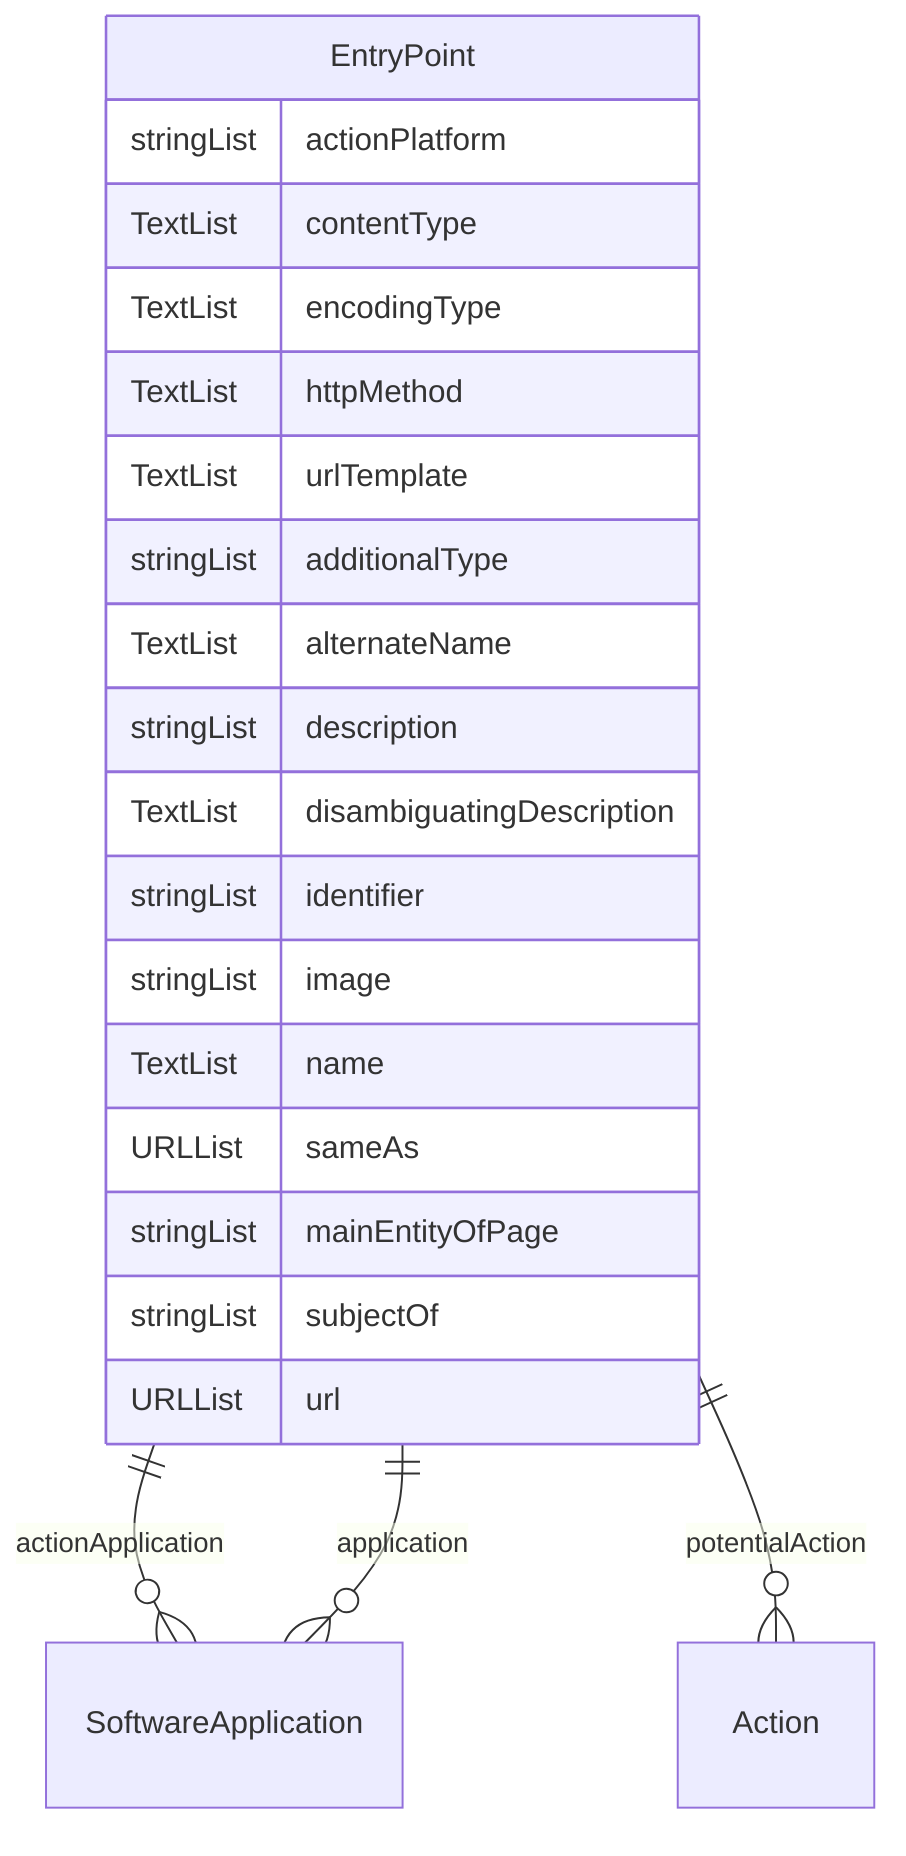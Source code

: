 erDiagram
EntryPoint {
    stringList actionPlatform  
    TextList contentType  
    TextList encodingType  
    TextList httpMethod  
    TextList urlTemplate  
    stringList additionalType  
    TextList alternateName  
    stringList description  
    TextList disambiguatingDescription  
    stringList identifier  
    stringList image  
    TextList name  
    URLList sameAs  
    stringList mainEntityOfPage  
    stringList subjectOf  
    URLList url  
}

EntryPoint ||--}o SoftwareApplication : "actionApplication"
EntryPoint ||--}o SoftwareApplication : "application"
EntryPoint ||--}o Action : "potentialAction"